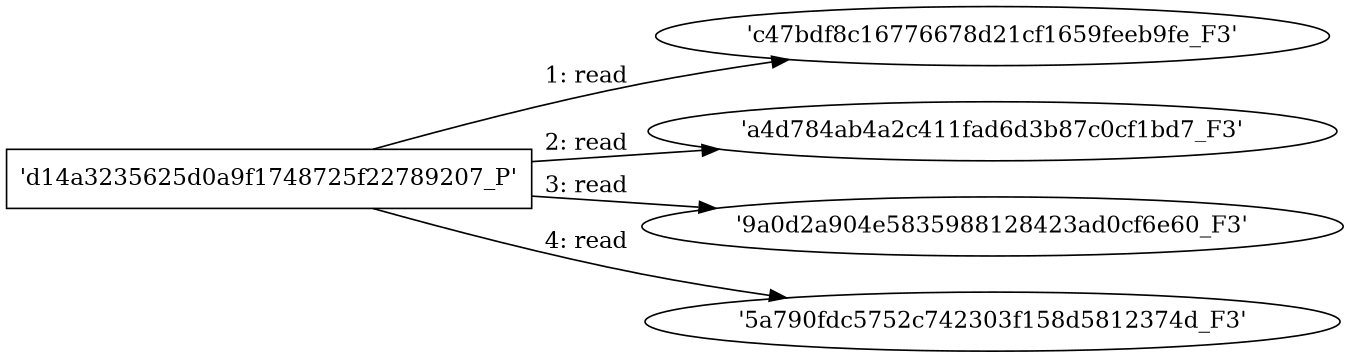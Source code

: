 digraph "D:\Learning\Paper\apt\基于CTI的攻击预警\Dataset\攻击图\ASGfromALLCTI\CISO series Lessons learned from the Microsoft SOC—Part 3b A day in the life.dot" {
rankdir="LR"
size="9"
fixedsize="false"
splines="true"
nodesep=0.3
ranksep=0
fontsize=10
overlap="scalexy"
engine= "neato"
	"'c47bdf8c16776678d21cf1659feeb9fe_F3'" [node_type=file shape=ellipse]
	"'d14a3235625d0a9f1748725f22789207_P'" [node_type=Process shape=box]
	"'d14a3235625d0a9f1748725f22789207_P'" -> "'c47bdf8c16776678d21cf1659feeb9fe_F3'" [label="1: read"]
	"'a4d784ab4a2c411fad6d3b87c0cf1bd7_F3'" [node_type=file shape=ellipse]
	"'d14a3235625d0a9f1748725f22789207_P'" [node_type=Process shape=box]
	"'d14a3235625d0a9f1748725f22789207_P'" -> "'a4d784ab4a2c411fad6d3b87c0cf1bd7_F3'" [label="2: read"]
	"'9a0d2a904e5835988128423ad0cf6e60_F3'" [node_type=file shape=ellipse]
	"'d14a3235625d0a9f1748725f22789207_P'" [node_type=Process shape=box]
	"'d14a3235625d0a9f1748725f22789207_P'" -> "'9a0d2a904e5835988128423ad0cf6e60_F3'" [label="3: read"]
	"'5a790fdc5752c742303f158d5812374d_F3'" [node_type=file shape=ellipse]
	"'d14a3235625d0a9f1748725f22789207_P'" [node_type=Process shape=box]
	"'d14a3235625d0a9f1748725f22789207_P'" -> "'5a790fdc5752c742303f158d5812374d_F3'" [label="4: read"]
}
